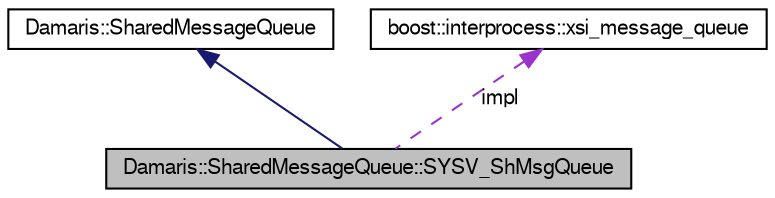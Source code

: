 digraph G
{
  edge [fontname="FreeSans",fontsize="10",labelfontname="FreeSans",labelfontsize="10"];
  node [fontname="FreeSans",fontsize="10",shape=record];
  Node1 [label="Damaris::SharedMessageQueue::SYSV_ShMsgQueue",height=0.2,width=0.4,color="black", fillcolor="grey75", style="filled" fontcolor="black"];
  Node2 -> Node1 [dir=back,color="midnightblue",fontsize="10",style="solid",fontname="FreeSans"];
  Node2 [label="Damaris::SharedMessageQueue",height=0.2,width=0.4,color="black", fillcolor="white", style="filled",URL="$class_damaris_1_1_shared_message_queue.html"];
  Node3 -> Node1 [dir=back,color="darkorchid3",fontsize="10",style="dashed",label="impl",fontname="FreeSans"];
  Node3 [label="boost::interprocess::xsi_message_queue",height=0.2,width=0.4,color="black", fillcolor="white", style="filled",URL="$classboost_1_1interprocess_1_1xsi__message__queue.html"];
}
